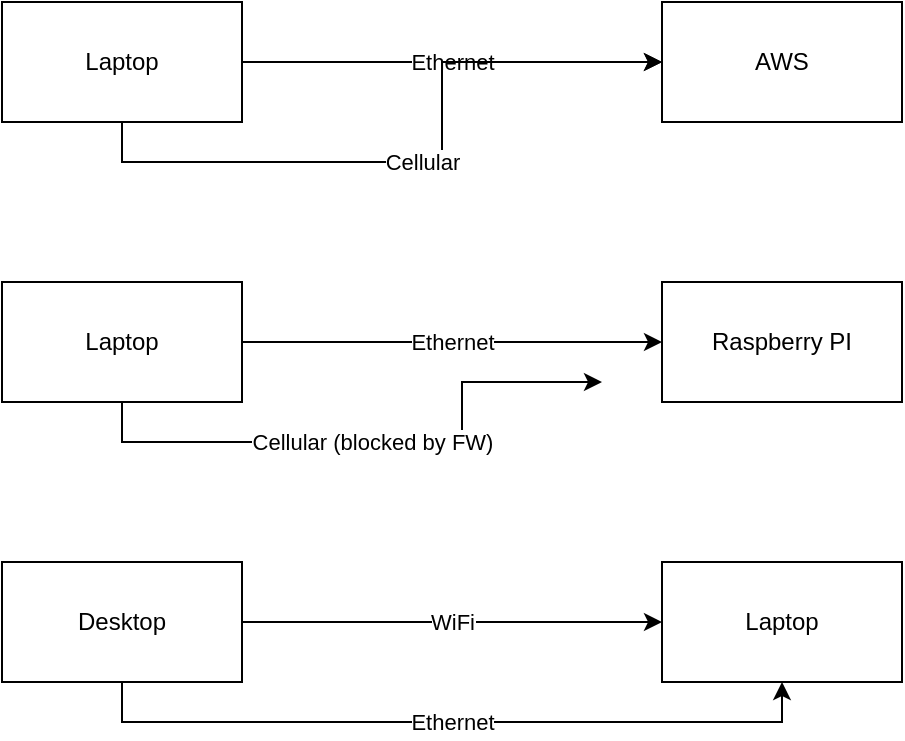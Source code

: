 <mxfile version="24.4.8" type="device">
  <diagram name="Page-1" id="jFTY_IbuBCv_BahUAad0">
    <mxGraphModel dx="585" dy="345" grid="1" gridSize="10" guides="1" tooltips="1" connect="1" arrows="1" fold="1" page="1" pageScale="1" pageWidth="850" pageHeight="1100" math="0" shadow="0">
      <root>
        <mxCell id="0" />
        <mxCell id="1" parent="0" />
        <mxCell id="BCziId9F61ww_FZtCehm-3" value="Ethernet" style="edgeStyle=orthogonalEdgeStyle;rounded=0;orthogonalLoop=1;jettySize=auto;html=1;entryX=0;entryY=0.5;entryDx=0;entryDy=0;" edge="1" parent="1" source="BCziId9F61ww_FZtCehm-1" target="BCziId9F61ww_FZtCehm-2">
          <mxGeometry relative="1" as="geometry" />
        </mxCell>
        <mxCell id="BCziId9F61ww_FZtCehm-4" value="Cellular" style="edgeStyle=orthogonalEdgeStyle;rounded=0;orthogonalLoop=1;jettySize=auto;html=1;entryX=0;entryY=0.5;entryDx=0;entryDy=0;" edge="1" parent="1" source="BCziId9F61ww_FZtCehm-1" target="BCziId9F61ww_FZtCehm-2">
          <mxGeometry relative="1" as="geometry">
            <mxPoint x="120" y="180" as="targetPoint" />
            <Array as="points">
              <mxPoint x="110" y="120" />
              <mxPoint x="270" y="120" />
              <mxPoint x="270" y="70" />
            </Array>
          </mxGeometry>
        </mxCell>
        <mxCell id="BCziId9F61ww_FZtCehm-1" value="Laptop" style="rounded=0;whiteSpace=wrap;html=1;" vertex="1" parent="1">
          <mxGeometry x="50" y="40" width="120" height="60" as="geometry" />
        </mxCell>
        <mxCell id="BCziId9F61ww_FZtCehm-2" value="AWS" style="rounded=0;whiteSpace=wrap;html=1;" vertex="1" parent="1">
          <mxGeometry x="380" y="40" width="120" height="60" as="geometry" />
        </mxCell>
        <mxCell id="BCziId9F61ww_FZtCehm-7" value="Ethernet" style="edgeStyle=orthogonalEdgeStyle;rounded=0;orthogonalLoop=1;jettySize=auto;html=1;entryX=0;entryY=0.5;entryDx=0;entryDy=0;" edge="1" parent="1" source="BCziId9F61ww_FZtCehm-5" target="BCziId9F61ww_FZtCehm-6">
          <mxGeometry relative="1" as="geometry" />
        </mxCell>
        <mxCell id="BCziId9F61ww_FZtCehm-8" value="Cellular (blocked by FW)" style="edgeStyle=orthogonalEdgeStyle;rounded=0;orthogonalLoop=1;jettySize=auto;html=1;" edge="1" parent="1" source="BCziId9F61ww_FZtCehm-5">
          <mxGeometry relative="1" as="geometry">
            <mxPoint x="350" y="230" as="targetPoint" />
            <Array as="points">
              <mxPoint x="110" y="260" />
              <mxPoint x="280" y="260" />
            </Array>
          </mxGeometry>
        </mxCell>
        <mxCell id="BCziId9F61ww_FZtCehm-5" value="Laptop" style="rounded=0;whiteSpace=wrap;html=1;" vertex="1" parent="1">
          <mxGeometry x="50" y="180" width="120" height="60" as="geometry" />
        </mxCell>
        <mxCell id="BCziId9F61ww_FZtCehm-6" value="Raspberry PI" style="rounded=0;whiteSpace=wrap;html=1;" vertex="1" parent="1">
          <mxGeometry x="380" y="180" width="120" height="60" as="geometry" />
        </mxCell>
        <mxCell id="BCziId9F61ww_FZtCehm-11" value="WiFi" style="edgeStyle=orthogonalEdgeStyle;rounded=0;orthogonalLoop=1;jettySize=auto;html=1;entryX=0;entryY=0.5;entryDx=0;entryDy=0;" edge="1" parent="1" source="BCziId9F61ww_FZtCehm-9" target="BCziId9F61ww_FZtCehm-10">
          <mxGeometry relative="1" as="geometry" />
        </mxCell>
        <mxCell id="BCziId9F61ww_FZtCehm-12" value="Ethernet" style="edgeStyle=orthogonalEdgeStyle;rounded=0;orthogonalLoop=1;jettySize=auto;html=1;entryX=0.5;entryY=1;entryDx=0;entryDy=0;" edge="1" parent="1" source="BCziId9F61ww_FZtCehm-9" target="BCziId9F61ww_FZtCehm-10">
          <mxGeometry relative="1" as="geometry">
            <Array as="points">
              <mxPoint x="110" y="400" />
              <mxPoint x="440" y="400" />
            </Array>
          </mxGeometry>
        </mxCell>
        <mxCell id="BCziId9F61ww_FZtCehm-9" value="Desktop" style="rounded=0;whiteSpace=wrap;html=1;" vertex="1" parent="1">
          <mxGeometry x="50" y="320" width="120" height="60" as="geometry" />
        </mxCell>
        <mxCell id="BCziId9F61ww_FZtCehm-10" value="Laptop" style="rounded=0;whiteSpace=wrap;html=1;" vertex="1" parent="1">
          <mxGeometry x="380" y="320" width="120" height="60" as="geometry" />
        </mxCell>
      </root>
    </mxGraphModel>
  </diagram>
</mxfile>
